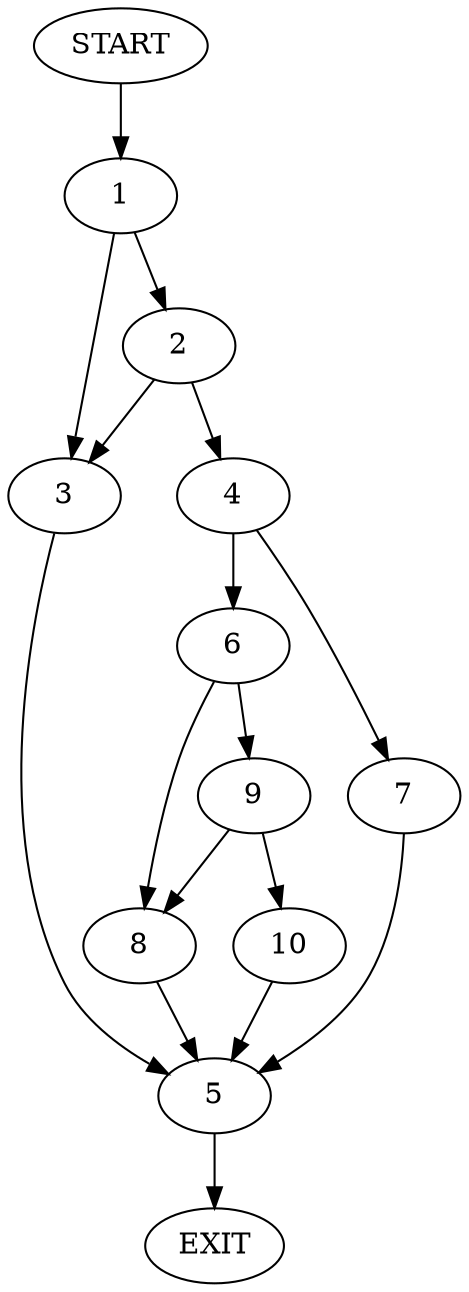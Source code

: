 digraph {
0 [label="START"];
1;
2;
3;
4;
5;
6;
7;
8;
9;
10;
11 [label="EXIT"];
0 -> 1;
1 -> 2;
1 -> 3;
2 -> 4;
2 -> 3;
3 -> 5;
4 -> 6;
4 -> 7;
5 -> 11;
7 -> 5;
6 -> 8;
6 -> 9;
8 -> 5;
9 -> 10;
9 -> 8;
10 -> 5;
}